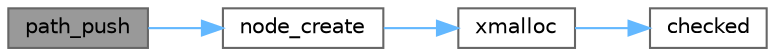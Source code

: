 digraph "path_push"
{
 // LATEX_PDF_SIZE
  bgcolor="transparent";
  edge [fontname=Helvetica,fontsize=10,labelfontname=Helvetica,labelfontsize=10];
  node [fontname=Helvetica,fontsize=10,shape=box,height=0.2,width=0.4];
  rankdir="LR";
  Node1 [label="path_push",height=0.2,width=0.4,color="gray40", fillcolor="grey60", style="filled", fontcolor="black",tooltip="append an action to the end of the path"];
  Node1 -> Node2 [color="steelblue1",style="solid"];
  Node2 [label="node_create",height=0.2,width=0.4,color="grey40", fillcolor="white", style="filled",URL="$path_8c.html#aff92e587423d8e459058a5c1bc60e64f",tooltip="alloc the node pointer"];
  Node2 -> Node3 [color="steelblue1",style="solid"];
  Node3 [label="xmalloc",height=0.2,width=0.4,color="grey40", fillcolor="white", style="filled",URL="$alloc_8c.html#a0803c926e3d15b7ca7758c9fe3e5ce7b",tooltip="alloc memory for a pointer."];
  Node3 -> Node4 [color="steelblue1",style="solid"];
  Node4 [label="checked",height=0.2,width=0.4,color="grey40", fillcolor="white", style="filled",URL="$alloc_8c.html#a59b81da0ba228faf2f8da90c0990c21f",tooltip="check if the the malloc allocate the memory."];
}
